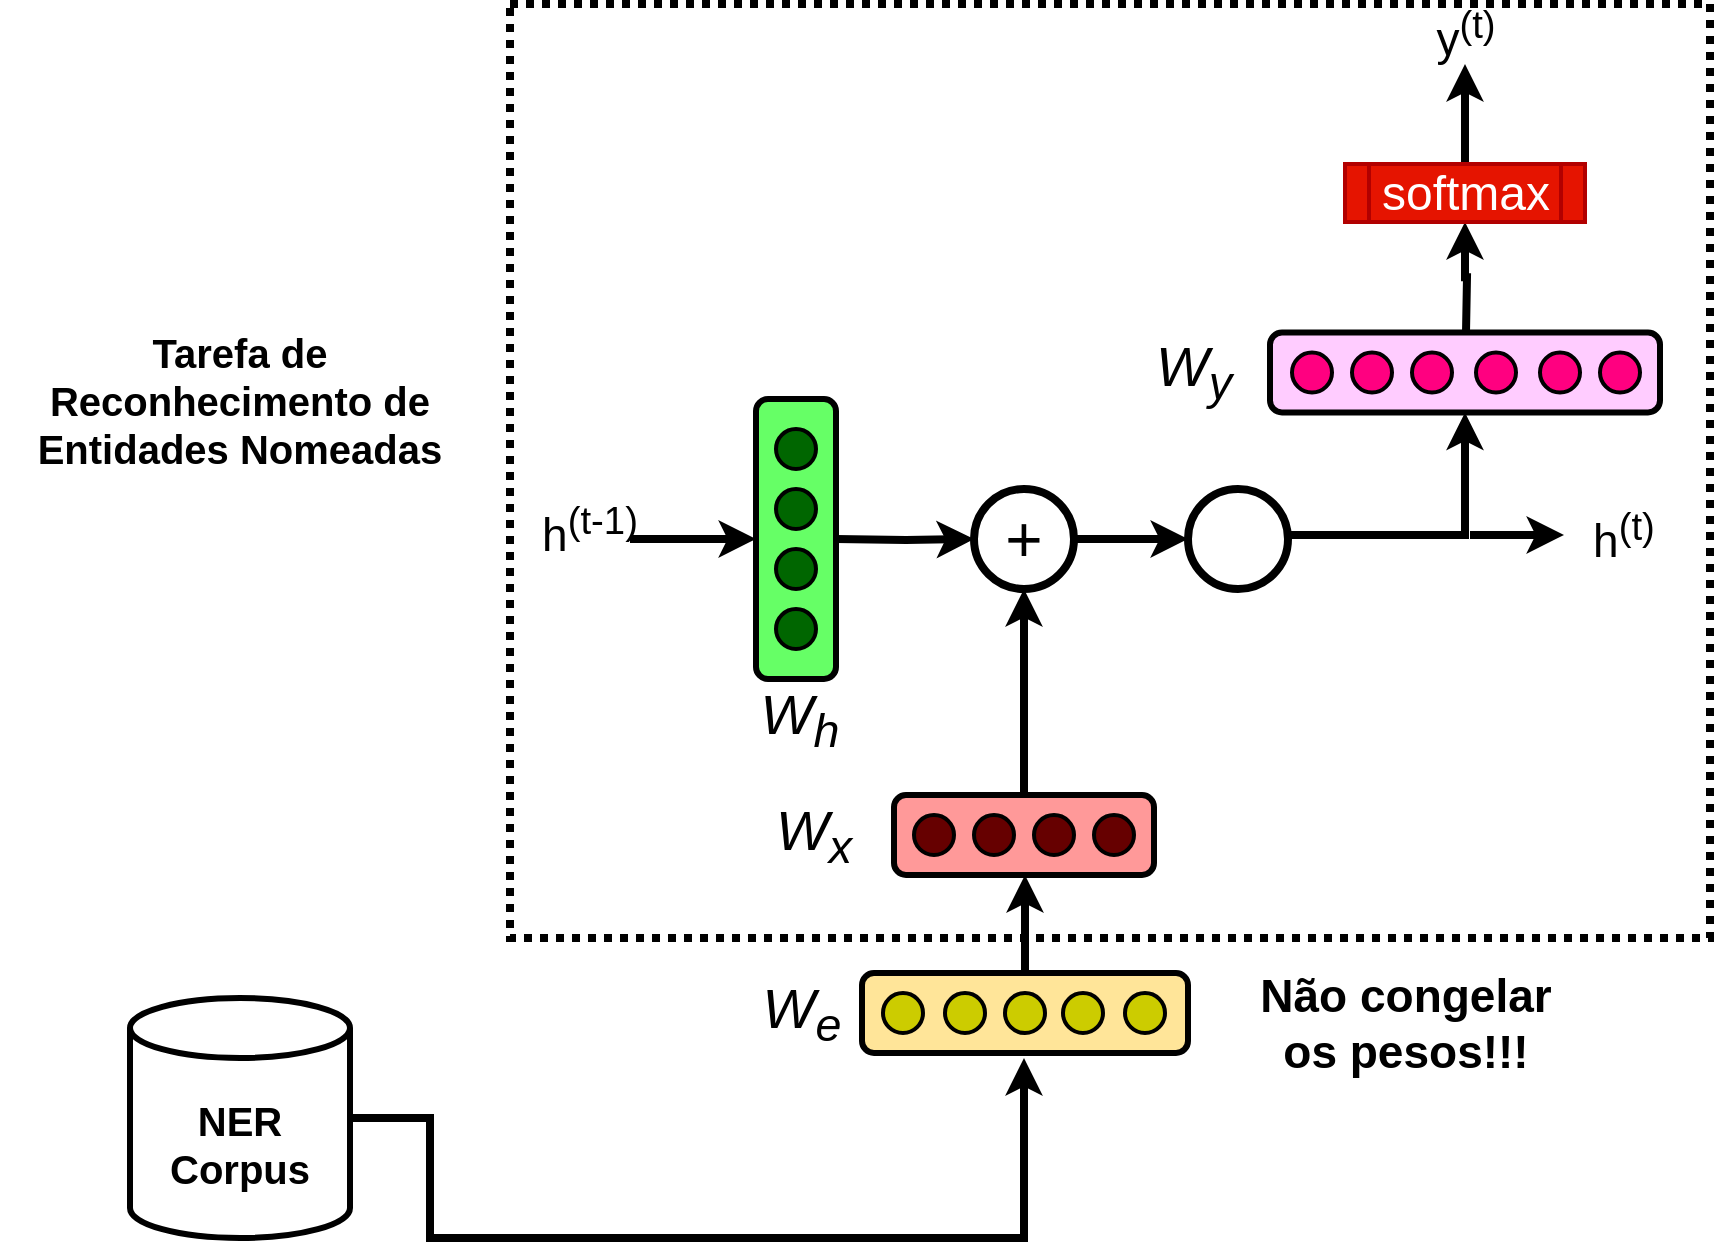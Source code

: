 <mxfile version="24.2.5" type="github">
  <diagram id="C5RBs43oDa-KdzZeNtuy" name="Page-1">
    <mxGraphModel dx="1362" dy="793" grid="1" gridSize="10" guides="1" tooltips="1" connect="1" arrows="1" fold="1" page="1" pageScale="1" pageWidth="827" pageHeight="1169" math="0" shadow="0">
      <root>
        <mxCell id="WIyWlLk6GJQsqaUBKTNV-0" />
        <mxCell id="WIyWlLk6GJQsqaUBKTNV-1" parent="WIyWlLk6GJQsqaUBKTNV-0" />
        <mxCell id="4r0lmq7tKzQQDe8BKLzW-1" value="" style="rounded=0;whiteSpace=wrap;html=1;strokeWidth=4;dashed=1;dashPattern=1 1;" vertex="1" parent="WIyWlLk6GJQsqaUBKTNV-1">
          <mxGeometry x="265" y="23" width="600" height="467" as="geometry" />
        </mxCell>
        <mxCell id="4r0lmq7tKzQQDe8BKLzW-2" value="NER&lt;div&gt;Corpus&lt;/div&gt;" style="shape=cylinder3;whiteSpace=wrap;html=1;boundedLbl=1;backgroundOutline=1;size=15;strokeWidth=3;fontSize=20;fontStyle=1" vertex="1" parent="WIyWlLk6GJQsqaUBKTNV-1">
          <mxGeometry x="75" y="520" width="110" height="120" as="geometry" />
        </mxCell>
        <mxCell id="4r0lmq7tKzQQDe8BKLzW-3" style="edgeStyle=orthogonalEdgeStyle;rounded=0;orthogonalLoop=1;jettySize=auto;html=1;exitX=0.5;exitY=0;exitDx=0;exitDy=0;entryX=0.5;entryY=1;entryDx=0;entryDy=0;strokeWidth=4;" edge="1" parent="WIyWlLk6GJQsqaUBKTNV-1" source="4r0lmq7tKzQQDe8BKLzW-4" target="4r0lmq7tKzQQDe8BKLzW-31">
          <mxGeometry relative="1" as="geometry" />
        </mxCell>
        <mxCell id="4r0lmq7tKzQQDe8BKLzW-4" value="" style="rounded=1;whiteSpace=wrap;html=1;fontSize=12;glass=0;strokeWidth=3;shadow=0;fillColor=#FF9999;strokeColor=#000000;" vertex="1" parent="WIyWlLk6GJQsqaUBKTNV-1">
          <mxGeometry x="457" y="418.5" width="130" height="40" as="geometry" />
        </mxCell>
        <mxCell id="4r0lmq7tKzQQDe8BKLzW-5" value="" style="ellipse;whiteSpace=wrap;html=1;aspect=fixed;strokeWidth=2;fillColor=#660000;strokeColor=#000000;" vertex="1" parent="WIyWlLk6GJQsqaUBKTNV-1">
          <mxGeometry x="467" y="428.5" width="20" height="20" as="geometry" />
        </mxCell>
        <mxCell id="4r0lmq7tKzQQDe8BKLzW-6" value="" style="ellipse;whiteSpace=wrap;html=1;aspect=fixed;strokeWidth=2;fillColor=#660000;strokeColor=#000000;" vertex="1" parent="WIyWlLk6GJQsqaUBKTNV-1">
          <mxGeometry x="497" y="428.5" width="20" height="20" as="geometry" />
        </mxCell>
        <mxCell id="4r0lmq7tKzQQDe8BKLzW-7" value="" style="ellipse;whiteSpace=wrap;html=1;aspect=fixed;strokeWidth=2;fillColor=#660000;strokeColor=#000000;" vertex="1" parent="WIyWlLk6GJQsqaUBKTNV-1">
          <mxGeometry x="527" y="428.5" width="20" height="20" as="geometry" />
        </mxCell>
        <mxCell id="4r0lmq7tKzQQDe8BKLzW-8" value="" style="ellipse;whiteSpace=wrap;html=1;aspect=fixed;strokeWidth=2;fillColor=#660000;strokeColor=#000000;" vertex="1" parent="WIyWlLk6GJQsqaUBKTNV-1">
          <mxGeometry x="557" y="428.5" width="20" height="20" as="geometry" />
        </mxCell>
        <mxCell id="4r0lmq7tKzQQDe8BKLzW-9" value="" style="rounded=1;whiteSpace=wrap;html=1;fontSize=12;glass=0;strokeWidth=3;shadow=0;rotation=90;fillColor=#66FF66;strokeColor=#000000;" vertex="1" parent="WIyWlLk6GJQsqaUBKTNV-1">
          <mxGeometry x="338" y="270.5" width="140" height="40" as="geometry" />
        </mxCell>
        <mxCell id="4r0lmq7tKzQQDe8BKLzW-10" value="" style="ellipse;whiteSpace=wrap;html=1;aspect=fixed;strokeWidth=2;fillColor=#006600;strokeColor=#000000;" vertex="1" parent="WIyWlLk6GJQsqaUBKTNV-1">
          <mxGeometry x="398" y="235.5" width="20" height="20" as="geometry" />
        </mxCell>
        <mxCell id="4r0lmq7tKzQQDe8BKLzW-11" value="" style="ellipse;whiteSpace=wrap;html=1;aspect=fixed;strokeWidth=2;fillColor=#006600;strokeColor=#000000;" vertex="1" parent="WIyWlLk6GJQsqaUBKTNV-1">
          <mxGeometry x="398" y="265.5" width="20" height="20" as="geometry" />
        </mxCell>
        <mxCell id="4r0lmq7tKzQQDe8BKLzW-12" value="" style="ellipse;whiteSpace=wrap;html=1;aspect=fixed;strokeWidth=2;fillColor=#006600;strokeColor=#000000;" vertex="1" parent="WIyWlLk6GJQsqaUBKTNV-1">
          <mxGeometry x="398" y="295.5" width="20" height="20" as="geometry" />
        </mxCell>
        <mxCell id="4r0lmq7tKzQQDe8BKLzW-13" value="" style="ellipse;whiteSpace=wrap;html=1;aspect=fixed;strokeWidth=2;fillColor=#006600;strokeColor=#000000;" vertex="1" parent="WIyWlLk6GJQsqaUBKTNV-1">
          <mxGeometry x="398" y="325.5" width="20" height="20" as="geometry" />
        </mxCell>
        <mxCell id="4r0lmq7tKzQQDe8BKLzW-14" value="h&lt;sup&gt;(t-1)&lt;/sup&gt;" style="text;html=1;align=center;verticalAlign=middle;whiteSpace=wrap;rounded=0;fontSize=23;strokeWidth=4;" vertex="1" parent="WIyWlLk6GJQsqaUBKTNV-1">
          <mxGeometry x="275" y="270.5" width="60" height="30" as="geometry" />
        </mxCell>
        <mxCell id="4r0lmq7tKzQQDe8BKLzW-15" value="W&lt;sub&gt;x&lt;/sub&gt;" style="text;html=1;align=center;verticalAlign=middle;whiteSpace=wrap;rounded=0;fontSize=28;fontStyle=2" vertex="1" parent="WIyWlLk6GJQsqaUBKTNV-1">
          <mxGeometry x="387" y="423.5" width="60" height="30" as="geometry" />
        </mxCell>
        <mxCell id="4r0lmq7tKzQQDe8BKLzW-16" value="W&lt;sub&gt;h&lt;/sub&gt;" style="text;html=1;align=center;verticalAlign=middle;whiteSpace=wrap;rounded=0;fontSize=28;fontStyle=2" vertex="1" parent="WIyWlLk6GJQsqaUBKTNV-1">
          <mxGeometry x="379.5" y="365.5" width="60" height="30" as="geometry" />
        </mxCell>
        <mxCell id="4r0lmq7tKzQQDe8BKLzW-17" style="edgeStyle=orthogonalEdgeStyle;rounded=0;orthogonalLoop=1;jettySize=auto;html=1;entryX=0.5;entryY=1;entryDx=0;entryDy=0;strokeWidth=4;" edge="1" parent="WIyWlLk6GJQsqaUBKTNV-1" source="4r0lmq7tKzQQDe8BKLzW-18">
          <mxGeometry relative="1" as="geometry">
            <mxPoint x="522.5" y="458.5" as="targetPoint" />
          </mxGeometry>
        </mxCell>
        <mxCell id="4r0lmq7tKzQQDe8BKLzW-18" value="" style="rounded=1;whiteSpace=wrap;html=1;fontSize=12;glass=0;strokeWidth=3;shadow=0;fillColor=#FFE599;strokeColor=#000000;" vertex="1" parent="WIyWlLk6GJQsqaUBKTNV-1">
          <mxGeometry x="441" y="507.5" width="163" height="40" as="geometry" />
        </mxCell>
        <mxCell id="4r0lmq7tKzQQDe8BKLzW-19" value="" style="ellipse;whiteSpace=wrap;html=1;aspect=fixed;strokeWidth=2;fillColor=#CCCC00;strokeColor=#000000;" vertex="1" parent="WIyWlLk6GJQsqaUBKTNV-1">
          <mxGeometry x="482.5" y="517.5" width="20" height="20" as="geometry" />
        </mxCell>
        <mxCell id="4r0lmq7tKzQQDe8BKLzW-20" value="" style="ellipse;whiteSpace=wrap;html=1;aspect=fixed;strokeWidth=2;fillColor=#CCCC00;strokeColor=#000000;" vertex="1" parent="WIyWlLk6GJQsqaUBKTNV-1">
          <mxGeometry x="512.5" y="517.5" width="20" height="20" as="geometry" />
        </mxCell>
        <mxCell id="4r0lmq7tKzQQDe8BKLzW-21" value="" style="ellipse;whiteSpace=wrap;html=1;aspect=fixed;strokeWidth=2;fillColor=#CCCC00;strokeColor=#000000;" vertex="1" parent="WIyWlLk6GJQsqaUBKTNV-1">
          <mxGeometry x="541.5" y="517.5" width="20" height="20" as="geometry" />
        </mxCell>
        <mxCell id="4r0lmq7tKzQQDe8BKLzW-22" value="W&lt;sub&gt;e&lt;/sub&gt;" style="text;html=1;align=center;verticalAlign=middle;whiteSpace=wrap;rounded=0;fontSize=28;fontStyle=2" vertex="1" parent="WIyWlLk6GJQsqaUBKTNV-1">
          <mxGeometry x="381" y="512.5" width="60" height="30" as="geometry" />
        </mxCell>
        <mxCell id="4r0lmq7tKzQQDe8BKLzW-23" style="edgeStyle=orthogonalEdgeStyle;rounded=0;orthogonalLoop=1;jettySize=auto;html=1;strokeWidth=4;entryX=0.5;entryY=1;entryDx=0;entryDy=0;" edge="1" parent="WIyWlLk6GJQsqaUBKTNV-1" target="4r0lmq7tKzQQDe8BKLzW-36">
          <mxGeometry relative="1" as="geometry">
            <mxPoint x="743" y="132.25" as="targetPoint" />
            <mxPoint x="743" y="187.25" as="sourcePoint" />
          </mxGeometry>
        </mxCell>
        <mxCell id="4r0lmq7tKzQQDe8BKLzW-24" value="" style="rounded=1;whiteSpace=wrap;html=1;fontSize=12;glass=0;strokeWidth=3;shadow=0;fillColor=#FFCCFF;strokeColor=#000000;" vertex="1" parent="WIyWlLk6GJQsqaUBKTNV-1">
          <mxGeometry x="645" y="187.25" width="195" height="40" as="geometry" />
        </mxCell>
        <mxCell id="4r0lmq7tKzQQDe8BKLzW-25" value="" style="ellipse;whiteSpace=wrap;html=1;aspect=fixed;strokeWidth=2;fillColor=#FF0080;strokeColor=#000000;" vertex="1" parent="WIyWlLk6GJQsqaUBKTNV-1">
          <mxGeometry x="656" y="197.25" width="20" height="20" as="geometry" />
        </mxCell>
        <mxCell id="4r0lmq7tKzQQDe8BKLzW-26" value="" style="ellipse;whiteSpace=wrap;html=1;aspect=fixed;strokeWidth=2;fillColor=#FF0080;strokeColor=#000000;" vertex="1" parent="WIyWlLk6GJQsqaUBKTNV-1">
          <mxGeometry x="686" y="197.25" width="20" height="20" as="geometry" />
        </mxCell>
        <mxCell id="4r0lmq7tKzQQDe8BKLzW-27" value="" style="ellipse;whiteSpace=wrap;html=1;aspect=fixed;strokeWidth=2;fillColor=#FF0080;strokeColor=#000000;" vertex="1" parent="WIyWlLk6GJQsqaUBKTNV-1">
          <mxGeometry x="716" y="197.25" width="20" height="20" as="geometry" />
        </mxCell>
        <mxCell id="4r0lmq7tKzQQDe8BKLzW-28" value="W&lt;sub&gt;y&lt;/sub&gt;" style="text;html=1;align=center;verticalAlign=middle;whiteSpace=wrap;rounded=0;fontSize=28;fontStyle=2" vertex="1" parent="WIyWlLk6GJQsqaUBKTNV-1">
          <mxGeometry x="577" y="192.25" width="60" height="30" as="geometry" />
        </mxCell>
        <mxCell id="4r0lmq7tKzQQDe8BKLzW-29" value="" style="ellipse;whiteSpace=wrap;html=1;aspect=fixed;strokeWidth=2;fillColor=#FF0080;strokeColor=#000000;" vertex="1" parent="WIyWlLk6GJQsqaUBKTNV-1">
          <mxGeometry x="748" y="197.25" width="20" height="20" as="geometry" />
        </mxCell>
        <mxCell id="4r0lmq7tKzQQDe8BKLzW-30" style="edgeStyle=orthogonalEdgeStyle;rounded=0;orthogonalLoop=1;jettySize=auto;html=1;exitX=1;exitY=0.5;exitDx=0;exitDy=0;entryX=0;entryY=0.5;entryDx=0;entryDy=0;strokeWidth=4;" edge="1" parent="WIyWlLk6GJQsqaUBKTNV-1" source="4r0lmq7tKzQQDe8BKLzW-31" target="4r0lmq7tKzQQDe8BKLzW-33">
          <mxGeometry relative="1" as="geometry" />
        </mxCell>
        <mxCell id="4r0lmq7tKzQQDe8BKLzW-31" value="+" style="ellipse;whiteSpace=wrap;html=1;aspect=fixed;fontSize=32;strokeWidth=4;" vertex="1" parent="WIyWlLk6GJQsqaUBKTNV-1">
          <mxGeometry x="497" y="265.5" width="50" height="50" as="geometry" />
        </mxCell>
        <mxCell id="4r0lmq7tKzQQDe8BKLzW-32" style="edgeStyle=orthogonalEdgeStyle;rounded=0;orthogonalLoop=1;jettySize=auto;html=1;entryX=0.5;entryY=1;entryDx=0;entryDy=0;strokeWidth=4;" edge="1" parent="WIyWlLk6GJQsqaUBKTNV-1" source="4r0lmq7tKzQQDe8BKLzW-33" target="4r0lmq7tKzQQDe8BKLzW-24">
          <mxGeometry relative="1" as="geometry">
            <Array as="points">
              <mxPoint x="743" y="288.5" />
            </Array>
          </mxGeometry>
        </mxCell>
        <mxCell id="4r0lmq7tKzQQDe8BKLzW-33" value="" style="ellipse;whiteSpace=wrap;html=1;aspect=fixed;fontSize=32;strokeWidth=4;" vertex="1" parent="WIyWlLk6GJQsqaUBKTNV-1">
          <mxGeometry x="604" y="265.5" width="50" height="50" as="geometry" />
        </mxCell>
        <mxCell id="4r0lmq7tKzQQDe8BKLzW-34" value="y&lt;sup&gt;(t)&lt;/sup&gt;" style="text;html=1;align=center;verticalAlign=middle;whiteSpace=wrap;rounded=0;fontSize=23;strokeWidth=4;" vertex="1" parent="WIyWlLk6GJQsqaUBKTNV-1">
          <mxGeometry x="712.5" y="23" width="60" height="30" as="geometry" />
        </mxCell>
        <mxCell id="4r0lmq7tKzQQDe8BKLzW-35" style="edgeStyle=orthogonalEdgeStyle;rounded=0;orthogonalLoop=1;jettySize=auto;html=1;exitX=0.5;exitY=0;exitDx=0;exitDy=0;entryX=0.5;entryY=1;entryDx=0;entryDy=0;strokeWidth=4;" edge="1" parent="WIyWlLk6GJQsqaUBKTNV-1" source="4r0lmq7tKzQQDe8BKLzW-36" target="4r0lmq7tKzQQDe8BKLzW-34">
          <mxGeometry relative="1" as="geometry">
            <mxPoint x="742.75" y="-19.25" as="targetPoint" />
          </mxGeometry>
        </mxCell>
        <mxCell id="4r0lmq7tKzQQDe8BKLzW-36" value="softmax" style="shape=process;whiteSpace=wrap;html=1;backgroundOutline=1;fontSize=24;strokeWidth=2;fillColor=#e51400;strokeColor=#B20000;fontColor=#ffffff;" vertex="1" parent="WIyWlLk6GJQsqaUBKTNV-1">
          <mxGeometry x="682.5" y="103" width="120" height="29" as="geometry" />
        </mxCell>
        <mxCell id="4r0lmq7tKzQQDe8BKLzW-37" value="" style="ellipse;whiteSpace=wrap;html=1;aspect=fixed;strokeWidth=2;fillColor=#CCCC00;strokeColor=#000000;" vertex="1" parent="WIyWlLk6GJQsqaUBKTNV-1">
          <mxGeometry x="451.5" y="517.5" width="20" height="20" as="geometry" />
        </mxCell>
        <mxCell id="4r0lmq7tKzQQDe8BKLzW-38" value="" style="ellipse;whiteSpace=wrap;html=1;aspect=fixed;strokeWidth=2;fillColor=#CCCC00;strokeColor=#000000;" vertex="1" parent="WIyWlLk6GJQsqaUBKTNV-1">
          <mxGeometry x="572.5" y="517.5" width="20" height="20" as="geometry" />
        </mxCell>
        <mxCell id="4r0lmq7tKzQQDe8BKLzW-39" value="" style="ellipse;whiteSpace=wrap;html=1;aspect=fixed;strokeWidth=2;fillColor=#FF0080;strokeColor=#000000;" vertex="1" parent="WIyWlLk6GJQsqaUBKTNV-1">
          <mxGeometry x="780" y="197.25" width="20" height="20" as="geometry" />
        </mxCell>
        <mxCell id="4r0lmq7tKzQQDe8BKLzW-40" value="" style="ellipse;whiteSpace=wrap;html=1;aspect=fixed;strokeWidth=2;fillColor=#FF0080;strokeColor=#000000;" vertex="1" parent="WIyWlLk6GJQsqaUBKTNV-1">
          <mxGeometry x="810" y="197.25" width="20" height="20" as="geometry" />
        </mxCell>
        <mxCell id="4r0lmq7tKzQQDe8BKLzW-41" style="edgeStyle=orthogonalEdgeStyle;rounded=0;orthogonalLoop=1;jettySize=auto;html=1;exitX=0.5;exitY=0;exitDx=0;exitDy=0;entryX=0;entryY=0.5;entryDx=0;entryDy=0;strokeWidth=4;" edge="1" parent="WIyWlLk6GJQsqaUBKTNV-1" target="4r0lmq7tKzQQDe8BKLzW-31">
          <mxGeometry relative="1" as="geometry">
            <Array as="points" />
            <mxPoint x="428" y="290.5" as="sourcePoint" />
            <mxPoint x="491" y="290.5" as="targetPoint" />
          </mxGeometry>
        </mxCell>
        <mxCell id="4r0lmq7tKzQQDe8BKLzW-42" style="edgeStyle=orthogonalEdgeStyle;rounded=0;orthogonalLoop=1;jettySize=auto;html=1;exitX=1;exitY=1;exitDx=0;exitDy=0;entryX=0.5;entryY=1;entryDx=0;entryDy=0;strokeWidth=4;" edge="1" parent="WIyWlLk6GJQsqaUBKTNV-1" target="4r0lmq7tKzQQDe8BKLzW-9">
          <mxGeometry relative="1" as="geometry">
            <Array as="points">
              <mxPoint x="348" y="290.5" />
              <mxPoint x="348" y="290.5" />
            </Array>
            <mxPoint x="325" y="290.5" as="sourcePoint" />
          </mxGeometry>
        </mxCell>
        <mxCell id="4r0lmq7tKzQQDe8BKLzW-43" value="h&lt;sup&gt;(t)&lt;/sup&gt;" style="text;html=1;align=center;verticalAlign=middle;whiteSpace=wrap;rounded=0;fontSize=23;strokeWidth=4;" vertex="1" parent="WIyWlLk6GJQsqaUBKTNV-1">
          <mxGeometry x="792" y="273.5" width="60" height="30" as="geometry" />
        </mxCell>
        <mxCell id="4r0lmq7tKzQQDe8BKLzW-44" value="" style="endArrow=classic;html=1;rounded=0;entryX=0;entryY=0.5;entryDx=0;entryDy=0;strokeWidth=4;" edge="1" parent="WIyWlLk6GJQsqaUBKTNV-1" target="4r0lmq7tKzQQDe8BKLzW-43">
          <mxGeometry width="50" height="50" relative="1" as="geometry">
            <mxPoint x="745" y="288.5" as="sourcePoint" />
            <mxPoint x="435" y="178.5" as="targetPoint" />
          </mxGeometry>
        </mxCell>
        <mxCell id="4r0lmq7tKzQQDe8BKLzW-45" style="edgeStyle=orthogonalEdgeStyle;rounded=0;orthogonalLoop=1;jettySize=auto;html=1;exitX=1;exitY=0.5;exitDx=0;exitDy=0;exitPerimeter=0;strokeWidth=4;" edge="1" parent="WIyWlLk6GJQsqaUBKTNV-1" source="4r0lmq7tKzQQDe8BKLzW-2">
          <mxGeometry relative="1" as="geometry">
            <mxPoint x="522" y="550" as="targetPoint" />
            <Array as="points">
              <mxPoint x="225" y="580" />
              <mxPoint x="225" y="640" />
              <mxPoint x="522" y="640" />
            </Array>
          </mxGeometry>
        </mxCell>
        <mxCell id="4r0lmq7tKzQQDe8BKLzW-46" value="Tarefa de Reconhecimento de Entidades Nomeadas" style="text;html=1;align=center;verticalAlign=middle;whiteSpace=wrap;rounded=0;fontSize=20;fontStyle=1" vertex="1" parent="WIyWlLk6GJQsqaUBKTNV-1">
          <mxGeometry x="10" y="205.5" width="240" height="30" as="geometry" />
        </mxCell>
        <mxCell id="4r0lmq7tKzQQDe8BKLzW-47" value="Não congelar os pesos!!!" style="text;html=1;align=center;verticalAlign=middle;whiteSpace=wrap;rounded=0;fontStyle=1;fontSize=23;" vertex="1" parent="WIyWlLk6GJQsqaUBKTNV-1">
          <mxGeometry x="626" y="517.5" width="174" height="30" as="geometry" />
        </mxCell>
      </root>
    </mxGraphModel>
  </diagram>
</mxfile>
